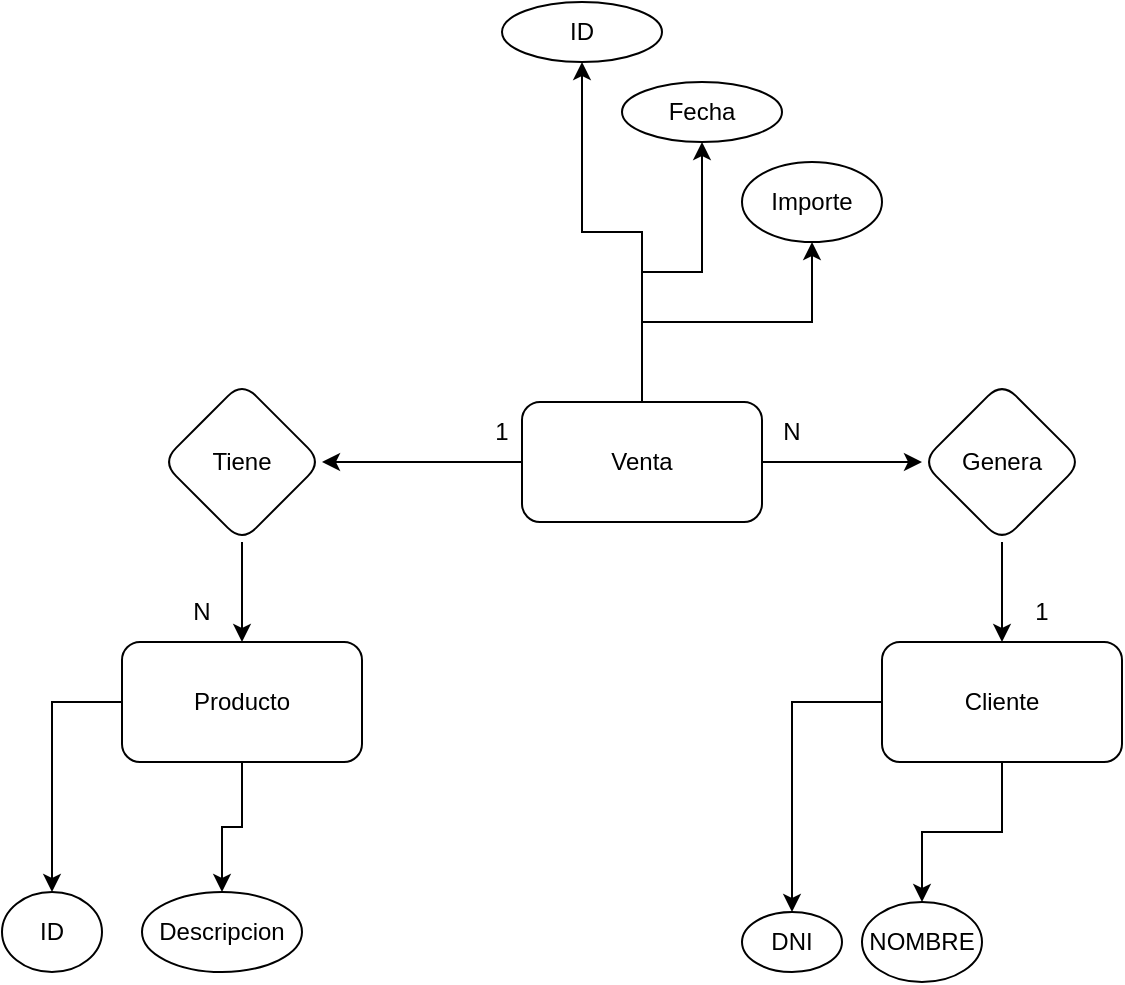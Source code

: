 <mxfile version="22.1.16" type="device" pages="4">
  <diagram name="Página-1" id="14yv1S5MAE9usC53n9--">
    <mxGraphModel dx="1194" dy="640" grid="1" gridSize="10" guides="1" tooltips="1" connect="1" arrows="1" fold="1" page="1" pageScale="1" pageWidth="827" pageHeight="1169" math="0" shadow="0">
      <root>
        <mxCell id="0" />
        <mxCell id="1" parent="0" />
        <mxCell id="LoHJFaIwm-5yKZR3ZHIj-9" value="" style="edgeStyle=orthogonalEdgeStyle;rounded=0;orthogonalLoop=1;jettySize=auto;html=1;" parent="1" source="LoHJFaIwm-5yKZR3ZHIj-1" target="LoHJFaIwm-5yKZR3ZHIj-8" edge="1">
          <mxGeometry relative="1" as="geometry" />
        </mxCell>
        <mxCell id="LoHJFaIwm-5yKZR3ZHIj-11" value="" style="edgeStyle=orthogonalEdgeStyle;rounded=0;orthogonalLoop=1;jettySize=auto;html=1;" parent="1" source="LoHJFaIwm-5yKZR3ZHIj-1" target="LoHJFaIwm-5yKZR3ZHIj-10" edge="1">
          <mxGeometry relative="1" as="geometry">
            <Array as="points">
              <mxPoint x="680" y="555" />
              <mxPoint x="640" y="555" />
            </Array>
          </mxGeometry>
        </mxCell>
        <mxCell id="LoHJFaIwm-5yKZR3ZHIj-1" value="Cliente" style="rounded=1;whiteSpace=wrap;html=1;" parent="1" vertex="1">
          <mxGeometry x="620" y="460" width="120" height="60" as="geometry" />
        </mxCell>
        <mxCell id="LoHJFaIwm-5yKZR3ZHIj-7" value="" style="edgeStyle=orthogonalEdgeStyle;rounded=0;orthogonalLoop=1;jettySize=auto;html=1;" parent="1" source="LoHJFaIwm-5yKZR3ZHIj-2" target="LoHJFaIwm-5yKZR3ZHIj-6" edge="1">
          <mxGeometry relative="1" as="geometry" />
        </mxCell>
        <mxCell id="LoHJFaIwm-5yKZR3ZHIj-13" value="" style="edgeStyle=orthogonalEdgeStyle;rounded=0;orthogonalLoop=1;jettySize=auto;html=1;" parent="1" source="LoHJFaIwm-5yKZR3ZHIj-2" target="LoHJFaIwm-5yKZR3ZHIj-12" edge="1">
          <mxGeometry relative="1" as="geometry" />
        </mxCell>
        <mxCell id="LoHJFaIwm-5yKZR3ZHIj-2" value="Producto&lt;br&gt;" style="rounded=1;whiteSpace=wrap;html=1;" parent="1" vertex="1">
          <mxGeometry x="240" y="460" width="120" height="60" as="geometry" />
        </mxCell>
        <mxCell id="LoHJFaIwm-5yKZR3ZHIj-15" value="" style="edgeStyle=orthogonalEdgeStyle;rounded=0;orthogonalLoop=1;jettySize=auto;html=1;" parent="1" source="LoHJFaIwm-5yKZR3ZHIj-3" target="LoHJFaIwm-5yKZR3ZHIj-14" edge="1">
          <mxGeometry relative="1" as="geometry" />
        </mxCell>
        <mxCell id="LoHJFaIwm-5yKZR3ZHIj-17" value="" style="edgeStyle=orthogonalEdgeStyle;rounded=0;orthogonalLoop=1;jettySize=auto;html=1;" parent="1" source="LoHJFaIwm-5yKZR3ZHIj-3" target="LoHJFaIwm-5yKZR3ZHIj-16" edge="1">
          <mxGeometry relative="1" as="geometry" />
        </mxCell>
        <mxCell id="LoHJFaIwm-5yKZR3ZHIj-19" value="" style="edgeStyle=orthogonalEdgeStyle;rounded=0;orthogonalLoop=1;jettySize=auto;html=1;" parent="1" source="LoHJFaIwm-5yKZR3ZHIj-3" target="LoHJFaIwm-5yKZR3ZHIj-18" edge="1">
          <mxGeometry relative="1" as="geometry" />
        </mxCell>
        <mxCell id="LoHJFaIwm-5yKZR3ZHIj-21" value="" style="edgeStyle=orthogonalEdgeStyle;rounded=0;orthogonalLoop=1;jettySize=auto;html=1;" parent="1" source="LoHJFaIwm-5yKZR3ZHIj-3" target="LoHJFaIwm-5yKZR3ZHIj-20" edge="1">
          <mxGeometry relative="1" as="geometry" />
        </mxCell>
        <mxCell id="LoHJFaIwm-5yKZR3ZHIj-26" value="" style="edgeStyle=orthogonalEdgeStyle;rounded=0;orthogonalLoop=1;jettySize=auto;html=1;" parent="1" source="LoHJFaIwm-5yKZR3ZHIj-3" target="LoHJFaIwm-5yKZR3ZHIj-25" edge="1">
          <mxGeometry relative="1" as="geometry" />
        </mxCell>
        <mxCell id="LoHJFaIwm-5yKZR3ZHIj-3" value="Venta&lt;br&gt;" style="rounded=1;whiteSpace=wrap;html=1;" parent="1" vertex="1">
          <mxGeometry x="440" y="340" width="120" height="60" as="geometry" />
        </mxCell>
        <mxCell id="LoHJFaIwm-5yKZR3ZHIj-6" value="ID" style="ellipse;whiteSpace=wrap;html=1;rounded=1;" parent="1" vertex="1">
          <mxGeometry x="180" y="585" width="50" height="40" as="geometry" />
        </mxCell>
        <mxCell id="LoHJFaIwm-5yKZR3ZHIj-8" value="DNI" style="ellipse;whiteSpace=wrap;html=1;rounded=1;" parent="1" vertex="1">
          <mxGeometry x="550" y="595" width="50" height="30" as="geometry" />
        </mxCell>
        <mxCell id="LoHJFaIwm-5yKZR3ZHIj-10" value="NOMBRE" style="ellipse;whiteSpace=wrap;html=1;rounded=1;" parent="1" vertex="1">
          <mxGeometry x="610" y="590" width="60" height="40" as="geometry" />
        </mxCell>
        <mxCell id="LoHJFaIwm-5yKZR3ZHIj-12" value="Descripcion" style="ellipse;whiteSpace=wrap;html=1;rounded=1;" parent="1" vertex="1">
          <mxGeometry x="250" y="585" width="80" height="40" as="geometry" />
        </mxCell>
        <mxCell id="LoHJFaIwm-5yKZR3ZHIj-14" value="ID" style="ellipse;whiteSpace=wrap;html=1;rounded=1;" parent="1" vertex="1">
          <mxGeometry x="430" y="140" width="80" height="30" as="geometry" />
        </mxCell>
        <mxCell id="LoHJFaIwm-5yKZR3ZHIj-16" value="Fecha" style="ellipse;whiteSpace=wrap;html=1;rounded=1;" parent="1" vertex="1">
          <mxGeometry x="490" y="180" width="80" height="30" as="geometry" />
        </mxCell>
        <mxCell id="LoHJFaIwm-5yKZR3ZHIj-18" value="Importe" style="ellipse;whiteSpace=wrap;html=1;rounded=1;" parent="1" vertex="1">
          <mxGeometry x="550" y="220" width="70" height="40" as="geometry" />
        </mxCell>
        <mxCell id="LoHJFaIwm-5yKZR3ZHIj-22" value="" style="edgeStyle=orthogonalEdgeStyle;rounded=0;orthogonalLoop=1;jettySize=auto;html=1;" parent="1" source="LoHJFaIwm-5yKZR3ZHIj-20" target="LoHJFaIwm-5yKZR3ZHIj-2" edge="1">
          <mxGeometry relative="1" as="geometry" />
        </mxCell>
        <mxCell id="LoHJFaIwm-5yKZR3ZHIj-20" value="Tiene" style="rhombus;whiteSpace=wrap;html=1;rounded=1;" parent="1" vertex="1">
          <mxGeometry x="260" y="330" width="80" height="80" as="geometry" />
        </mxCell>
        <mxCell id="LoHJFaIwm-5yKZR3ZHIj-23" value="N" style="text;html=1;strokeColor=none;fillColor=none;align=center;verticalAlign=middle;whiteSpace=wrap;rounded=0;" parent="1" vertex="1">
          <mxGeometry x="250" y="430" width="60" height="30" as="geometry" />
        </mxCell>
        <mxCell id="LoHJFaIwm-5yKZR3ZHIj-24" value="1" style="text;html=1;strokeColor=none;fillColor=none;align=center;verticalAlign=middle;whiteSpace=wrap;rounded=0;" parent="1" vertex="1">
          <mxGeometry x="400" y="340" width="60" height="30" as="geometry" />
        </mxCell>
        <mxCell id="LoHJFaIwm-5yKZR3ZHIj-27" value="" style="edgeStyle=orthogonalEdgeStyle;rounded=0;orthogonalLoop=1;jettySize=auto;html=1;" parent="1" source="LoHJFaIwm-5yKZR3ZHIj-25" target="LoHJFaIwm-5yKZR3ZHIj-1" edge="1">
          <mxGeometry relative="1" as="geometry" />
        </mxCell>
        <mxCell id="LoHJFaIwm-5yKZR3ZHIj-25" value="Genera" style="rhombus;whiteSpace=wrap;html=1;rounded=1;" parent="1" vertex="1">
          <mxGeometry x="640" y="330" width="80" height="80" as="geometry" />
        </mxCell>
        <mxCell id="LoHJFaIwm-5yKZR3ZHIj-28" value="1" style="text;html=1;strokeColor=none;fillColor=none;align=center;verticalAlign=middle;whiteSpace=wrap;rounded=0;" parent="1" vertex="1">
          <mxGeometry x="670" y="430" width="60" height="30" as="geometry" />
        </mxCell>
        <mxCell id="LoHJFaIwm-5yKZR3ZHIj-29" value="N" style="text;html=1;strokeColor=none;fillColor=none;align=center;verticalAlign=middle;whiteSpace=wrap;rounded=0;" parent="1" vertex="1">
          <mxGeometry x="545" y="340" width="60" height="30" as="geometry" />
        </mxCell>
      </root>
    </mxGraphModel>
  </diagram>
  <diagram id="2EFAl_H5SQhjwjpCPvIi" name="Página-2">
    <mxGraphModel dx="1194" dy="640" grid="1" gridSize="10" guides="1" tooltips="1" connect="1" arrows="1" fold="1" page="1" pageScale="1" pageWidth="827" pageHeight="1169" math="0" shadow="0">
      <root>
        <mxCell id="0" />
        <mxCell id="1" parent="0" />
        <mxCell id="_QNrnZ17FzTBiaXxySmK-18" value="Cliente" style="shape=table;startSize=30;container=1;collapsible=1;childLayout=tableLayout;fixedRows=1;rowLines=0;fontStyle=1;align=center;resizeLast=1;html=1;" parent="1" vertex="1">
          <mxGeometry x="180" y="250" width="180" height="150" as="geometry" />
        </mxCell>
        <mxCell id="_QNrnZ17FzTBiaXxySmK-19" value="" style="shape=tableRow;horizontal=0;startSize=0;swimlaneHead=0;swimlaneBody=0;fillColor=none;collapsible=0;dropTarget=0;points=[[0,0.5],[1,0.5]];portConstraint=eastwest;top=0;left=0;right=0;bottom=1;" parent="_QNrnZ17FzTBiaXxySmK-18" vertex="1">
          <mxGeometry y="30" width="180" height="30" as="geometry" />
        </mxCell>
        <mxCell id="_QNrnZ17FzTBiaXxySmK-20" value="PK" style="shape=partialRectangle;connectable=0;fillColor=none;top=0;left=0;bottom=0;right=0;fontStyle=1;overflow=hidden;whiteSpace=wrap;html=1;" parent="_QNrnZ17FzTBiaXxySmK-19" vertex="1">
          <mxGeometry width="30" height="30" as="geometry">
            <mxRectangle width="30" height="30" as="alternateBounds" />
          </mxGeometry>
        </mxCell>
        <mxCell id="_QNrnZ17FzTBiaXxySmK-21" value="dni" style="shape=partialRectangle;connectable=0;fillColor=none;top=0;left=0;bottom=0;right=0;align=left;spacingLeft=6;fontStyle=5;overflow=hidden;whiteSpace=wrap;html=1;" parent="_QNrnZ17FzTBiaXxySmK-19" vertex="1">
          <mxGeometry x="30" width="150" height="30" as="geometry">
            <mxRectangle width="150" height="30" as="alternateBounds" />
          </mxGeometry>
        </mxCell>
        <mxCell id="_QNrnZ17FzTBiaXxySmK-22" value="" style="shape=tableRow;horizontal=0;startSize=0;swimlaneHead=0;swimlaneBody=0;fillColor=none;collapsible=0;dropTarget=0;points=[[0,0.5],[1,0.5]];portConstraint=eastwest;top=0;left=0;right=0;bottom=0;" parent="_QNrnZ17FzTBiaXxySmK-18" vertex="1">
          <mxGeometry y="60" width="180" height="30" as="geometry" />
        </mxCell>
        <mxCell id="_QNrnZ17FzTBiaXxySmK-23" value="" style="shape=partialRectangle;connectable=0;fillColor=none;top=0;left=0;bottom=0;right=0;editable=1;overflow=hidden;whiteSpace=wrap;html=1;" parent="_QNrnZ17FzTBiaXxySmK-22" vertex="1">
          <mxGeometry width="30" height="30" as="geometry">
            <mxRectangle width="30" height="30" as="alternateBounds" />
          </mxGeometry>
        </mxCell>
        <mxCell id="_QNrnZ17FzTBiaXxySmK-24" value="nombre" style="shape=partialRectangle;connectable=0;fillColor=none;top=0;left=0;bottom=0;right=0;align=left;spacingLeft=6;overflow=hidden;whiteSpace=wrap;html=1;" parent="_QNrnZ17FzTBiaXxySmK-22" vertex="1">
          <mxGeometry x="30" width="150" height="30" as="geometry">
            <mxRectangle width="150" height="30" as="alternateBounds" />
          </mxGeometry>
        </mxCell>
        <mxCell id="_QNrnZ17FzTBiaXxySmK-25" value="" style="shape=tableRow;horizontal=0;startSize=0;swimlaneHead=0;swimlaneBody=0;fillColor=none;collapsible=0;dropTarget=0;points=[[0,0.5],[1,0.5]];portConstraint=eastwest;top=0;left=0;right=0;bottom=0;" parent="_QNrnZ17FzTBiaXxySmK-18" vertex="1">
          <mxGeometry y="90" width="180" height="30" as="geometry" />
        </mxCell>
        <mxCell id="_QNrnZ17FzTBiaXxySmK-26" value="" style="shape=partialRectangle;connectable=0;fillColor=none;top=0;left=0;bottom=0;right=0;editable=1;overflow=hidden;whiteSpace=wrap;html=1;" parent="_QNrnZ17FzTBiaXxySmK-25" vertex="1">
          <mxGeometry width="30" height="30" as="geometry">
            <mxRectangle width="30" height="30" as="alternateBounds" />
          </mxGeometry>
        </mxCell>
        <mxCell id="_QNrnZ17FzTBiaXxySmK-27" value="apellido" style="shape=partialRectangle;connectable=0;fillColor=none;top=0;left=0;bottom=0;right=0;align=left;spacingLeft=6;overflow=hidden;whiteSpace=wrap;html=1;" parent="_QNrnZ17FzTBiaXxySmK-25" vertex="1">
          <mxGeometry x="30" width="150" height="30" as="geometry">
            <mxRectangle width="150" height="30" as="alternateBounds" />
          </mxGeometry>
        </mxCell>
        <mxCell id="_QNrnZ17FzTBiaXxySmK-28" value="" style="shape=tableRow;horizontal=0;startSize=0;swimlaneHead=0;swimlaneBody=0;fillColor=none;collapsible=0;dropTarget=0;points=[[0,0.5],[1,0.5]];portConstraint=eastwest;top=0;left=0;right=0;bottom=0;" parent="_QNrnZ17FzTBiaXxySmK-18" vertex="1">
          <mxGeometry y="120" width="180" height="30" as="geometry" />
        </mxCell>
        <mxCell id="_QNrnZ17FzTBiaXxySmK-29" value="" style="shape=partialRectangle;connectable=0;fillColor=none;top=0;left=0;bottom=0;right=0;editable=1;overflow=hidden;whiteSpace=wrap;html=1;" parent="_QNrnZ17FzTBiaXxySmK-28" vertex="1">
          <mxGeometry width="30" height="30" as="geometry">
            <mxRectangle width="30" height="30" as="alternateBounds" />
          </mxGeometry>
        </mxCell>
        <mxCell id="_QNrnZ17FzTBiaXxySmK-30" value="telefono" style="shape=partialRectangle;connectable=0;fillColor=none;top=0;left=0;bottom=0;right=0;align=left;spacingLeft=6;overflow=hidden;whiteSpace=wrap;html=1;" parent="_QNrnZ17FzTBiaXxySmK-28" vertex="1">
          <mxGeometry x="30" width="150" height="30" as="geometry">
            <mxRectangle width="150" height="30" as="alternateBounds" />
          </mxGeometry>
        </mxCell>
        <mxCell id="_QNrnZ17FzTBiaXxySmK-31" value="Vehiculo" style="shape=table;startSize=30;container=1;collapsible=1;childLayout=tableLayout;fixedRows=1;rowLines=0;fontStyle=1;align=center;resizeLast=1;html=1;whiteSpace=wrap;" parent="1" vertex="1">
          <mxGeometry x="410" y="50" width="180" height="150" as="geometry" />
        </mxCell>
        <mxCell id="_QNrnZ17FzTBiaXxySmK-32" value="" style="shape=tableRow;horizontal=0;startSize=0;swimlaneHead=0;swimlaneBody=0;fillColor=none;collapsible=0;dropTarget=0;points=[[0,0.5],[1,0.5]];portConstraint=eastwest;top=0;left=0;right=0;bottom=0;html=1;" parent="_QNrnZ17FzTBiaXxySmK-31" vertex="1">
          <mxGeometry y="30" width="180" height="30" as="geometry" />
        </mxCell>
        <mxCell id="_QNrnZ17FzTBiaXxySmK-33" value="PK" style="shape=partialRectangle;connectable=0;fillColor=none;top=0;left=0;bottom=0;right=0;fontStyle=1;overflow=hidden;html=1;whiteSpace=wrap;" parent="_QNrnZ17FzTBiaXxySmK-32" vertex="1">
          <mxGeometry width="60" height="30" as="geometry">
            <mxRectangle width="60" height="30" as="alternateBounds" />
          </mxGeometry>
        </mxCell>
        <mxCell id="_QNrnZ17FzTBiaXxySmK-34" value="patente" style="shape=partialRectangle;connectable=0;fillColor=none;top=0;left=0;bottom=0;right=0;align=left;spacingLeft=6;fontStyle=5;overflow=hidden;html=1;whiteSpace=wrap;" parent="_QNrnZ17FzTBiaXxySmK-32" vertex="1">
          <mxGeometry x="60" width="120" height="30" as="geometry">
            <mxRectangle width="120" height="30" as="alternateBounds" />
          </mxGeometry>
        </mxCell>
        <mxCell id="_QNrnZ17FzTBiaXxySmK-35" value="" style="shape=tableRow;horizontal=0;startSize=0;swimlaneHead=0;swimlaneBody=0;fillColor=none;collapsible=0;dropTarget=0;points=[[0,0.5],[1,0.5]];portConstraint=eastwest;top=0;left=0;right=0;bottom=1;html=1;" parent="_QNrnZ17FzTBiaXxySmK-31" vertex="1">
          <mxGeometry y="60" width="180" height="30" as="geometry" />
        </mxCell>
        <mxCell id="_QNrnZ17FzTBiaXxySmK-36" value="FK" style="shape=partialRectangle;connectable=0;fillColor=none;top=0;left=0;bottom=0;right=0;fontStyle=1;overflow=hidden;html=1;whiteSpace=wrap;" parent="_QNrnZ17FzTBiaXxySmK-35" vertex="1">
          <mxGeometry width="60" height="30" as="geometry">
            <mxRectangle width="60" height="30" as="alternateBounds" />
          </mxGeometry>
        </mxCell>
        <mxCell id="_QNrnZ17FzTBiaXxySmK-37" value="cliente_id" style="shape=partialRectangle;connectable=0;fillColor=none;top=0;left=0;bottom=0;right=0;align=left;spacingLeft=6;fontStyle=5;overflow=hidden;html=1;whiteSpace=wrap;" parent="_QNrnZ17FzTBiaXxySmK-35" vertex="1">
          <mxGeometry x="60" width="120" height="30" as="geometry">
            <mxRectangle width="120" height="30" as="alternateBounds" />
          </mxGeometry>
        </mxCell>
        <mxCell id="_QNrnZ17FzTBiaXxySmK-38" value="" style="shape=tableRow;horizontal=0;startSize=0;swimlaneHead=0;swimlaneBody=0;fillColor=none;collapsible=0;dropTarget=0;points=[[0,0.5],[1,0.5]];portConstraint=eastwest;top=0;left=0;right=0;bottom=0;html=1;" parent="_QNrnZ17FzTBiaXxySmK-31" vertex="1">
          <mxGeometry y="90" width="180" height="30" as="geometry" />
        </mxCell>
        <mxCell id="_QNrnZ17FzTBiaXxySmK-39" value="" style="shape=partialRectangle;connectable=0;fillColor=none;top=0;left=0;bottom=0;right=0;editable=1;overflow=hidden;html=1;whiteSpace=wrap;" parent="_QNrnZ17FzTBiaXxySmK-38" vertex="1">
          <mxGeometry width="60" height="30" as="geometry">
            <mxRectangle width="60" height="30" as="alternateBounds" />
          </mxGeometry>
        </mxCell>
        <mxCell id="_QNrnZ17FzTBiaXxySmK-40" value="marca" style="shape=partialRectangle;connectable=0;fillColor=none;top=0;left=0;bottom=0;right=0;align=left;spacingLeft=6;overflow=hidden;html=1;whiteSpace=wrap;" parent="_QNrnZ17FzTBiaXxySmK-38" vertex="1">
          <mxGeometry x="60" width="120" height="30" as="geometry">
            <mxRectangle width="120" height="30" as="alternateBounds" />
          </mxGeometry>
        </mxCell>
        <mxCell id="_QNrnZ17FzTBiaXxySmK-41" value="" style="shape=tableRow;horizontal=0;startSize=0;swimlaneHead=0;swimlaneBody=0;fillColor=none;collapsible=0;dropTarget=0;points=[[0,0.5],[1,0.5]];portConstraint=eastwest;top=0;left=0;right=0;bottom=0;html=1;" parent="_QNrnZ17FzTBiaXxySmK-31" vertex="1">
          <mxGeometry y="120" width="180" height="30" as="geometry" />
        </mxCell>
        <mxCell id="_QNrnZ17FzTBiaXxySmK-42" value="" style="shape=partialRectangle;connectable=0;fillColor=none;top=0;left=0;bottom=0;right=0;editable=1;overflow=hidden;html=1;whiteSpace=wrap;" parent="_QNrnZ17FzTBiaXxySmK-41" vertex="1">
          <mxGeometry width="60" height="30" as="geometry">
            <mxRectangle width="60" height="30" as="alternateBounds" />
          </mxGeometry>
        </mxCell>
        <mxCell id="_QNrnZ17FzTBiaXxySmK-43" value="modelo" style="shape=partialRectangle;connectable=0;fillColor=none;top=0;left=0;bottom=0;right=0;align=left;spacingLeft=6;overflow=hidden;html=1;whiteSpace=wrap;" parent="_QNrnZ17FzTBiaXxySmK-41" vertex="1">
          <mxGeometry x="60" width="120" height="30" as="geometry">
            <mxRectangle width="120" height="30" as="alternateBounds" />
          </mxGeometry>
        </mxCell>
        <mxCell id="_QNrnZ17FzTBiaXxySmK-44" value="" style="edgeStyle=entityRelationEdgeStyle;fontSize=12;html=1;endArrow=ERoneToMany;rounded=0;entryX=0;entryY=0.5;entryDx=0;entryDy=0;exitX=0.5;exitY=0;exitDx=0;exitDy=0;" parent="1" source="_QNrnZ17FzTBiaXxySmK-18" target="_QNrnZ17FzTBiaXxySmK-35" edge="1">
          <mxGeometry width="100" height="100" relative="1" as="geometry">
            <mxPoint x="230" y="235" as="sourcePoint" />
            <mxPoint x="370" y="110" as="targetPoint" />
            <Array as="points">
              <mxPoint x="250" y="220" />
              <mxPoint x="230" y="115" />
              <mxPoint x="220" y="135" />
            </Array>
          </mxGeometry>
        </mxCell>
        <mxCell id="_QNrnZ17FzTBiaXxySmK-72" value="" style="edgeStyle=entityRelationEdgeStyle;fontSize=12;html=1;endArrow=ERoneToMany;rounded=0;entryX=0.5;entryY=0;entryDx=0;entryDy=0;exitX=1;exitY=0.5;exitDx=0;exitDy=0;" parent="1" source="_QNrnZ17FzTBiaXxySmK-35" target="_QNrnZ17FzTBiaXxySmK-59" edge="1">
          <mxGeometry width="100" height="100" relative="1" as="geometry">
            <mxPoint x="610" y="120" as="sourcePoint" />
            <mxPoint x="750" y="235" as="targetPoint" />
            <Array as="points">
              <mxPoint x="280" y="225" />
              <mxPoint x="260" y="120" />
              <mxPoint x="650" y="250" />
              <mxPoint x="710" y="260" />
              <mxPoint x="750" y="225" />
              <mxPoint x="250" y="140" />
            </Array>
          </mxGeometry>
        </mxCell>
        <mxCell id="_QNrnZ17FzTBiaXxySmK-73" value="INT" style="text;html=1;strokeColor=none;fillColor=none;align=center;verticalAlign=middle;whiteSpace=wrap;rounded=0;" parent="1" vertex="1">
          <mxGeometry x="300" y="280" width="60" height="30" as="geometry" />
        </mxCell>
        <mxCell id="_QNrnZ17FzTBiaXxySmK-74" value="varchar(50)&amp;nbsp;" style="text;html=1;strokeColor=none;fillColor=none;align=center;verticalAlign=middle;whiteSpace=wrap;rounded=0;" parent="1" vertex="1">
          <mxGeometry x="300" y="310" width="60" height="30" as="geometry" />
        </mxCell>
        <mxCell id="_QNrnZ17FzTBiaXxySmK-75" value="varchar(50)&amp;nbsp;" style="text;html=1;strokeColor=none;fillColor=none;align=center;verticalAlign=middle;whiteSpace=wrap;rounded=0;" parent="1" vertex="1">
          <mxGeometry x="300" y="340" width="60" height="30" as="geometry" />
        </mxCell>
        <mxCell id="_QNrnZ17FzTBiaXxySmK-76" value="varchar(50)&amp;nbsp;" style="text;html=1;strokeColor=none;fillColor=none;align=center;verticalAlign=middle;whiteSpace=wrap;rounded=0;" parent="1" vertex="1">
          <mxGeometry x="300" y="370" width="60" height="30" as="geometry" />
        </mxCell>
        <mxCell id="_QNrnZ17FzTBiaXxySmK-77" value="varchar(15)&amp;nbsp;" style="text;html=1;strokeColor=none;fillColor=none;align=center;verticalAlign=middle;whiteSpace=wrap;rounded=0;" parent="1" vertex="1">
          <mxGeometry x="530" y="140" width="60" height="30" as="geometry" />
        </mxCell>
        <mxCell id="_QNrnZ17FzTBiaXxySmK-78" value="varchar(10)&amp;nbsp;" style="text;html=1;strokeColor=none;fillColor=none;align=center;verticalAlign=middle;whiteSpace=wrap;rounded=0;" parent="1" vertex="1">
          <mxGeometry x="530" y="80" width="60" height="30" as="geometry" />
        </mxCell>
        <mxCell id="_QNrnZ17FzTBiaXxySmK-79" value="INT" style="text;html=1;strokeColor=none;fillColor=none;align=center;verticalAlign=middle;whiteSpace=wrap;rounded=0;" parent="1" vertex="1">
          <mxGeometry x="540" y="110" width="60" height="30" as="geometry" />
        </mxCell>
        <mxCell id="_QNrnZ17FzTBiaXxySmK-80" value="varchar(15)&amp;nbsp;" style="text;html=1;strokeColor=none;fillColor=none;align=center;verticalAlign=middle;whiteSpace=wrap;rounded=0;" parent="1" vertex="1">
          <mxGeometry x="530" y="170" width="60" height="30" as="geometry" />
        </mxCell>
        <mxCell id="_QNrnZ17FzTBiaXxySmK-81" value="INT" style="text;html=1;strokeColor=none;fillColor=none;align=center;verticalAlign=middle;whiteSpace=wrap;rounded=0;" parent="1" vertex="1">
          <mxGeometry x="800" y="310" width="60" height="30" as="geometry" />
        </mxCell>
        <mxCell id="_QNrnZ17FzTBiaXxySmK-82" value="varchar(10)&amp;nbsp;" style="text;html=1;strokeColor=none;fillColor=none;align=center;verticalAlign=middle;whiteSpace=wrap;rounded=0;" parent="1" vertex="1">
          <mxGeometry x="790" y="340" width="60" height="30" as="geometry" />
        </mxCell>
        <mxCell id="_QNrnZ17FzTBiaXxySmK-83" value="timestamp" style="text;html=1;strokeColor=none;fillColor=none;align=center;verticalAlign=middle;whiteSpace=wrap;rounded=0;" parent="1" vertex="1">
          <mxGeometry x="790" y="370" width="60" height="30" as="geometry" />
        </mxCell>
        <mxCell id="_QNrnZ17FzTBiaXxySmK-84" value="varchar(50)&amp;nbsp;" style="text;html=1;strokeColor=none;fillColor=none;align=center;verticalAlign=middle;whiteSpace=wrap;rounded=0;" parent="1" vertex="1">
          <mxGeometry x="790" y="400" width="60" height="30" as="geometry" />
        </mxCell>
        <mxCell id="_QNrnZ17FzTBiaXxySmK-59" value="Revision" style="shape=table;startSize=30;container=1;collapsible=1;childLayout=tableLayout;fixedRows=1;rowLines=0;fontStyle=1;align=center;resizeLast=1;html=1;whiteSpace=wrap;" parent="1" vertex="1">
          <mxGeometry x="620" y="280" width="230" height="180" as="geometry">
            <mxRectangle x="620" y="280" width="90" height="30" as="alternateBounds" />
          </mxGeometry>
        </mxCell>
        <mxCell id="_QNrnZ17FzTBiaXxySmK-60" value="" style="shape=tableRow;horizontal=0;startSize=0;swimlaneHead=0;swimlaneBody=0;fillColor=none;collapsible=0;dropTarget=0;points=[[0,0.5],[1,0.5]];portConstraint=eastwest;top=0;left=0;right=0;bottom=0;html=1;" parent="_QNrnZ17FzTBiaXxySmK-59" vertex="1">
          <mxGeometry y="30" width="230" height="30" as="geometry" />
        </mxCell>
        <mxCell id="_QNrnZ17FzTBiaXxySmK-61" value="PK" style="shape=partialRectangle;connectable=0;fillColor=none;top=0;left=0;bottom=0;right=0;fontStyle=1;overflow=hidden;html=1;whiteSpace=wrap;" parent="_QNrnZ17FzTBiaXxySmK-60" vertex="1">
          <mxGeometry width="60" height="30" as="geometry">
            <mxRectangle width="60" height="30" as="alternateBounds" />
          </mxGeometry>
        </mxCell>
        <mxCell id="_QNrnZ17FzTBiaXxySmK-62" value="id" style="shape=partialRectangle;connectable=0;fillColor=none;top=0;left=0;bottom=0;right=0;align=left;spacingLeft=6;fontStyle=5;overflow=hidden;html=1;whiteSpace=wrap;" parent="_QNrnZ17FzTBiaXxySmK-60" vertex="1">
          <mxGeometry x="60" width="170" height="30" as="geometry">
            <mxRectangle width="170" height="30" as="alternateBounds" />
          </mxGeometry>
        </mxCell>
        <mxCell id="_QNrnZ17FzTBiaXxySmK-63" value="" style="shape=tableRow;horizontal=0;startSize=0;swimlaneHead=0;swimlaneBody=0;fillColor=none;collapsible=0;dropTarget=0;points=[[0,0.5],[1,0.5]];portConstraint=eastwest;top=0;left=0;right=0;bottom=1;html=1;" parent="_QNrnZ17FzTBiaXxySmK-59" vertex="1">
          <mxGeometry y="60" width="230" height="30" as="geometry" />
        </mxCell>
        <mxCell id="_QNrnZ17FzTBiaXxySmK-64" value="FK" style="shape=partialRectangle;connectable=0;fillColor=none;top=0;left=0;bottom=0;right=0;fontStyle=1;overflow=hidden;html=1;whiteSpace=wrap;" parent="_QNrnZ17FzTBiaXxySmK-63" vertex="1">
          <mxGeometry width="60" height="30" as="geometry">
            <mxRectangle width="60" height="30" as="alternateBounds" />
          </mxGeometry>
        </mxCell>
        <mxCell id="_QNrnZ17FzTBiaXxySmK-65" value="vehiculo_id" style="shape=partialRectangle;connectable=0;fillColor=none;top=0;left=0;bottom=0;right=0;align=left;spacingLeft=6;fontStyle=5;overflow=hidden;html=1;whiteSpace=wrap;" parent="_QNrnZ17FzTBiaXxySmK-63" vertex="1">
          <mxGeometry x="60" width="170" height="30" as="geometry">
            <mxRectangle width="170" height="30" as="alternateBounds" />
          </mxGeometry>
        </mxCell>
        <mxCell id="_QNrnZ17FzTBiaXxySmK-66" value="" style="shape=tableRow;horizontal=0;startSize=0;swimlaneHead=0;swimlaneBody=0;fillColor=none;collapsible=0;dropTarget=0;points=[[0,0.5],[1,0.5]];portConstraint=eastwest;top=0;left=0;right=0;bottom=0;html=1;" parent="_QNrnZ17FzTBiaXxySmK-59" vertex="1">
          <mxGeometry y="90" width="230" height="30" as="geometry" />
        </mxCell>
        <mxCell id="_QNrnZ17FzTBiaXxySmK-67" value="" style="shape=partialRectangle;connectable=0;fillColor=none;top=0;left=0;bottom=0;right=0;editable=1;overflow=hidden;html=1;whiteSpace=wrap;" parent="_QNrnZ17FzTBiaXxySmK-66" vertex="1">
          <mxGeometry width="60" height="30" as="geometry">
            <mxRectangle width="60" height="30" as="alternateBounds" />
          </mxGeometry>
        </mxCell>
        <mxCell id="_QNrnZ17FzTBiaXxySmK-68" value="fecha" style="shape=partialRectangle;connectable=0;fillColor=none;top=0;left=0;bottom=0;right=0;align=left;spacingLeft=6;overflow=hidden;html=1;whiteSpace=wrap;" parent="_QNrnZ17FzTBiaXxySmK-66" vertex="1">
          <mxGeometry x="60" width="170" height="30" as="geometry">
            <mxRectangle width="170" height="30" as="alternateBounds" />
          </mxGeometry>
        </mxCell>
        <mxCell id="_QNrnZ17FzTBiaXxySmK-69" value="" style="shape=tableRow;horizontal=0;startSize=0;swimlaneHead=0;swimlaneBody=0;fillColor=none;collapsible=0;dropTarget=0;points=[[0,0.5],[1,0.5]];portConstraint=eastwest;top=0;left=0;right=0;bottom=0;html=1;" parent="_QNrnZ17FzTBiaXxySmK-59" vertex="1">
          <mxGeometry y="120" width="230" height="30" as="geometry" />
        </mxCell>
        <mxCell id="_QNrnZ17FzTBiaXxySmK-70" value="" style="shape=partialRectangle;connectable=0;fillColor=none;top=0;left=0;bottom=0;right=0;editable=1;overflow=hidden;html=1;whiteSpace=wrap;" parent="_QNrnZ17FzTBiaXxySmK-69" vertex="1">
          <mxGeometry width="60" height="30" as="geometry">
            <mxRectangle width="60" height="30" as="alternateBounds" />
          </mxGeometry>
        </mxCell>
        <mxCell id="_QNrnZ17FzTBiaXxySmK-71" value="descripcion" style="shape=partialRectangle;connectable=0;fillColor=none;top=0;left=0;bottom=0;right=0;align=left;spacingLeft=6;overflow=hidden;html=1;whiteSpace=wrap;" parent="_QNrnZ17FzTBiaXxySmK-69" vertex="1">
          <mxGeometry x="60" width="170" height="30" as="geometry">
            <mxRectangle width="170" height="30" as="alternateBounds" />
          </mxGeometry>
        </mxCell>
        <mxCell id="OgUXEScKWsbd80sN5xUZ-4" value="" style="shape=tableRow;horizontal=0;startSize=0;swimlaneHead=0;swimlaneBody=0;fillColor=none;collapsible=0;dropTarget=0;points=[[0,0.5],[1,0.5]];portConstraint=eastwest;top=0;left=0;right=0;bottom=0;html=1;" parent="_QNrnZ17FzTBiaXxySmK-59" vertex="1">
          <mxGeometry y="150" width="230" height="30" as="geometry" />
        </mxCell>
        <mxCell id="OgUXEScKWsbd80sN5xUZ-5" value="" style="shape=partialRectangle;connectable=0;fillColor=none;top=0;left=0;bottom=0;right=0;editable=1;overflow=hidden;html=1;whiteSpace=wrap;" parent="OgUXEScKWsbd80sN5xUZ-4" vertex="1">
          <mxGeometry width="60" height="30" as="geometry">
            <mxRectangle width="60" height="30" as="alternateBounds" />
          </mxGeometry>
        </mxCell>
        <mxCell id="OgUXEScKWsbd80sN5xUZ-6" value="kilometros" style="shape=partialRectangle;connectable=0;fillColor=none;top=0;left=0;bottom=0;right=0;align=left;spacingLeft=6;overflow=hidden;html=1;whiteSpace=wrap;" parent="OgUXEScKWsbd80sN5xUZ-4" vertex="1">
          <mxGeometry x="60" width="170" height="30" as="geometry">
            <mxRectangle width="170" height="30" as="alternateBounds" />
          </mxGeometry>
        </mxCell>
        <mxCell id="OgUXEScKWsbd80sN5xUZ-7" value="INT" style="text;html=1;strokeColor=none;fillColor=none;align=center;verticalAlign=middle;whiteSpace=wrap;rounded=0;" parent="1" vertex="1">
          <mxGeometry x="790" y="430" width="60" height="30" as="geometry" />
        </mxCell>
      </root>
    </mxGraphModel>
  </diagram>
  <diagram id="_glBVNz-t7NsjzX7t3HF" name="Página-3">
    <mxGraphModel dx="1194" dy="640" grid="1" gridSize="10" guides="1" tooltips="1" connect="1" arrows="1" fold="1" page="1" pageScale="1" pageWidth="827" pageHeight="1169" math="0" shadow="0">
      <root>
        <mxCell id="0" />
        <mxCell id="1" parent="0" />
        <mxCell id="hXow46kg5Buyl6YQ0iA0-24" value="Client" style="swimlane;childLayout=stackLayout;horizontal=1;startSize=50;horizontalStack=0;rounded=1;fontSize=14;fontStyle=0;strokeWidth=2;resizeParent=0;resizeLast=1;shadow=0;dashed=0;align=center;arcSize=4;whiteSpace=wrap;html=1;" parent="1" vertex="1">
          <mxGeometry x="320" y="150" width="160" height="150" as="geometry" />
        </mxCell>
        <mxCell id="hXow46kg5Buyl6YQ0iA0-25" value="&lt;u&gt;dni&lt;/u&gt;: int&amp;nbsp;&lt;br&gt;first_name: varchar(15)&lt;br&gt;last_name: varchar(15)&lt;br&gt;birth_date: datetime&lt;br&gt;&lt;u&gt;province_id&lt;/u&gt;: tinyint&lt;br&gt;&lt;u&gt;city_id:&lt;/u&gt; tinyint" style="align=left;strokeColor=none;fillColor=none;spacingLeft=4;fontSize=12;verticalAlign=top;resizable=0;rotatable=0;part=1;html=1;" parent="hXow46kg5Buyl6YQ0iA0-24" vertex="1">
          <mxGeometry y="50" width="160" height="100" as="geometry" />
        </mxCell>
        <mxCell id="f0Tny2irhLl4GDHkBvOd-1" value="Plan" style="swimlane;childLayout=stackLayout;horizontal=1;startSize=50;horizontalStack=0;rounded=1;fontSize=14;fontStyle=0;strokeWidth=2;resizeParent=0;resizeLast=1;shadow=0;dashed=0;align=center;arcSize=4;whiteSpace=wrap;html=1;" parent="1" vertex="1">
          <mxGeometry x="333" y="400" width="160" height="120" as="geometry" />
        </mxCell>
        <mxCell id="f0Tny2irhLl4GDHkBvOd-2" value="&lt;u&gt;id&lt;/u&gt;: int&amp;nbsp;&lt;br&gt;speed_mb: int&lt;br&gt;price: int&lt;br&gt;discount: int" style="align=left;strokeColor=none;fillColor=none;spacingLeft=4;fontSize=12;verticalAlign=top;resizable=0;rotatable=0;part=1;html=1;" parent="f0Tny2irhLl4GDHkBvOd-1" vertex="1">
          <mxGeometry y="50" width="160" height="70" as="geometry" />
        </mxCell>
        <mxCell id="f0Tny2irhLl4GDHkBvOd-35" value="" style="shape=waypoint;sketch=0;size=6;pointerEvents=1;points=[];fillColor=default;resizable=0;rotatable=0;perimeter=centerPerimeter;snapToPoint=1;fontSize=14;fontStyle=0;startSize=50;rounded=1;strokeWidth=2;shadow=0;dashed=0;arcSize=4;" parent="f0Tny2irhLl4GDHkBvOd-1" vertex="1">
          <mxGeometry y="120" width="160" as="geometry" />
        </mxCell>
        <mxCell id="f0Tny2irhLl4GDHkBvOd-13" value="Province" style="swimlane;childLayout=stackLayout;horizontal=1;startSize=50;horizontalStack=0;rounded=1;fontSize=14;fontStyle=0;strokeWidth=2;resizeParent=0;resizeLast=1;shadow=0;dashed=0;align=center;arcSize=4;whiteSpace=wrap;html=1;" parent="1" vertex="1">
          <mxGeometry x="590" y="170" width="160" height="90" as="geometry" />
        </mxCell>
        <mxCell id="f0Tny2irhLl4GDHkBvOd-14" value="&lt;u&gt;id:&lt;/u&gt;&amp;nbsp;int&lt;br&gt;description: varchar" style="align=left;strokeColor=none;fillColor=none;spacingLeft=4;fontSize=12;verticalAlign=top;resizable=0;rotatable=0;part=1;html=1;" parent="f0Tny2irhLl4GDHkBvOd-13" vertex="1">
          <mxGeometry y="50" width="160" height="40" as="geometry" />
        </mxCell>
        <mxCell id="f0Tny2irhLl4GDHkBvOd-18" value="City" style="swimlane;childLayout=stackLayout;horizontal=1;startSize=50;horizontalStack=0;rounded=1;fontSize=14;fontStyle=0;strokeWidth=2;resizeParent=0;resizeLast=1;shadow=0;dashed=0;align=center;arcSize=4;whiteSpace=wrap;html=1;" parent="1" vertex="1">
          <mxGeometry x="590" y="290" width="160" height="90" as="geometry" />
        </mxCell>
        <mxCell id="f0Tny2irhLl4GDHkBvOd-19" value="&lt;u&gt;id:&lt;/u&gt;&amp;nbsp;int&lt;br&gt;description: varchar" style="align=left;strokeColor=none;fillColor=none;spacingLeft=4;fontSize=12;verticalAlign=top;resizable=0;rotatable=0;part=1;html=1;" parent="f0Tny2irhLl4GDHkBvOd-18" vertex="1">
          <mxGeometry y="50" width="160" height="40" as="geometry" />
        </mxCell>
        <mxCell id="f0Tny2irhLl4GDHkBvOd-22" value="" style="fontSize=12;html=1;endArrow=ERone;endFill=1;rounded=0;entryX=0;entryY=0;entryDx=0;entryDy=0;exitX=1;exitY=0;exitDx=0;exitDy=0;" parent="1" source="hXow46kg5Buyl6YQ0iA0-25" target="f0Tny2irhLl4GDHkBvOd-19" edge="1">
          <mxGeometry width="100" height="100" relative="1" as="geometry">
            <mxPoint x="410" y="370" as="sourcePoint" />
            <mxPoint x="410" y="310" as="targetPoint" />
            <Array as="points">
              <mxPoint x="560" y="200" />
              <mxPoint x="560" y="340" />
            </Array>
          </mxGeometry>
        </mxCell>
        <mxCell id="f0Tny2irhLl4GDHkBvOd-23" value="" style="fontSize=12;html=1;endArrow=ERoneToMany;rounded=0;exitX=0;exitY=0.553;exitDx=0;exitDy=0;exitPerimeter=0;" parent="1" source="f0Tny2irhLl4GDHkBvOd-18" edge="1">
          <mxGeometry width="100" height="100" relative="1" as="geometry">
            <mxPoint x="410" y="310" as="sourcePoint" />
            <mxPoint x="480" y="200" as="targetPoint" />
            <Array as="points">
              <mxPoint x="560" y="340" />
              <mxPoint x="560" y="200" />
            </Array>
          </mxGeometry>
        </mxCell>
        <mxCell id="f0Tny2irhLl4GDHkBvOd-24" value="" style="fontSize=12;html=1;endArrow=ERone;endFill=1;rounded=0;exitX=1;exitY=0;exitDx=0;exitDy=0;" parent="1" source="hXow46kg5Buyl6YQ0iA0-25" edge="1">
          <mxGeometry width="100" height="100" relative="1" as="geometry">
            <mxPoint x="410" y="370" as="sourcePoint" />
            <mxPoint x="590" y="200" as="targetPoint" />
          </mxGeometry>
        </mxCell>
        <mxCell id="f0Tny2irhLl4GDHkBvOd-29" value="Contratation" style="swimlane;childLayout=stackLayout;horizontal=1;startSize=50;horizontalStack=0;rounded=1;fontSize=14;fontStyle=0;strokeWidth=2;resizeParent=0;resizeLast=1;shadow=0;dashed=0;align=center;arcSize=4;whiteSpace=wrap;html=1;" parent="1" vertex="1">
          <mxGeometry x="120" y="300" width="160" height="130" as="geometry" />
        </mxCell>
        <mxCell id="f0Tny2irhLl4GDHkBvOd-30" value="&lt;u&gt;id&lt;/u&gt;: int&amp;nbsp;&lt;br&gt;&lt;u&gt;client_dni&lt;/u&gt;: int&lt;br&gt;&lt;u&gt;plan_id&lt;/u&gt;: int&lt;br&gt;date_start: datetime&lt;br&gt;date_end: datetime" style="align=left;strokeColor=none;fillColor=none;spacingLeft=4;fontSize=12;verticalAlign=top;resizable=0;rotatable=0;part=1;html=1;" parent="f0Tny2irhLl4GDHkBvOd-29" vertex="1">
          <mxGeometry y="50" width="160" height="80" as="geometry" />
        </mxCell>
        <mxCell id="f0Tny2irhLl4GDHkBvOd-37" value="" style="fontSize=12;html=1;endArrow=ERoneToMany;rounded=0;entryX=0.5;entryY=1;entryDx=0;entryDy=0;exitX=0;exitY=0;exitDx=0;exitDy=0;startArrow=ERone;startFill=0;" parent="1" source="f0Tny2irhLl4GDHkBvOd-2" target="f0Tny2irhLl4GDHkBvOd-30" edge="1">
          <mxGeometry width="100" height="100" relative="1" as="geometry">
            <mxPoint x="190" y="480" as="sourcePoint" />
            <mxPoint x="330" y="350" as="targetPoint" />
            <Array as="points">
              <mxPoint x="200" y="450" />
            </Array>
          </mxGeometry>
        </mxCell>
        <mxCell id="f0Tny2irhLl4GDHkBvOd-39" value="" style="fontSize=12;html=1;endArrow=ERoneToMany;rounded=0;entryX=0.5;entryY=0;entryDx=0;entryDy=0;exitX=0;exitY=0;exitDx=0;exitDy=0;startArrow=ERone;startFill=0;" parent="1" source="hXow46kg5Buyl6YQ0iA0-25" target="f0Tny2irhLl4GDHkBvOd-29" edge="1">
          <mxGeometry width="100" height="100" relative="1" as="geometry">
            <mxPoint x="344" y="460" as="sourcePoint" />
            <mxPoint x="210" y="440" as="targetPoint" />
            <Array as="points">
              <mxPoint x="200" y="200" />
            </Array>
          </mxGeometry>
        </mxCell>
      </root>
    </mxGraphModel>
  </diagram>
  <diagram id="Sox_9ZKYPMNXcIXezT_r" name="Página-4">
    <mxGraphModel dx="909" dy="610" grid="1" gridSize="10" guides="1" tooltips="1" connect="1" arrows="1" fold="1" page="1" pageScale="1" pageWidth="827" pageHeight="1169" math="0" shadow="0">
      <root>
        <mxCell id="0" />
        <mxCell id="1" parent="0" />
        <mxCell id="gX6hEVO73mxvl_yvFpSU-1" value="Factura" style="swimlane;childLayout=stackLayout;horizontal=1;startSize=50;horizontalStack=0;rounded=1;fontSize=14;fontStyle=0;strokeWidth=2;resizeParent=0;resizeLast=1;shadow=0;dashed=0;align=center;arcSize=4;whiteSpace=wrap;html=1;" vertex="1" parent="1">
          <mxGeometry x="170" y="270" width="190" height="210" as="geometry" />
        </mxCell>
        <mxCell id="gX6hEVO73mxvl_yvFpSU-2" value="id_factura: int(11)&lt;br&gt;fecha_factura: date&lt;br&gt;forma_pago: decimal(10,0)&lt;br&gt;iva: decimal(10,0)&lt;br&gt;cantidad: int(11)&lt;br&gt;importe: decimal(10,0)&lt;br&gt;nombre_cliente: varchar(40)&lt;br&gt;apellido_cliente: varchar(40)&lt;br&gt;direccion_cliente: varchar(40)&lt;br&gt;descripcion_articulo: varchar(40)" style="align=left;strokeColor=none;fillColor=none;spacingLeft=4;fontSize=12;verticalAlign=top;resizable=0;rotatable=0;part=1;html=1;" vertex="1" parent="gX6hEVO73mxvl_yvFpSU-1">
          <mxGeometry y="50" width="190" height="160" as="geometry" />
        </mxCell>
        <mxCell id="gX6hEVO73mxvl_yvFpSU-3" value="" style="endArrow=none;html=1;rounded=0;" edge="1" parent="1">
          <mxGeometry relative="1" as="geometry">
            <mxPoint x="440" y="200" as="sourcePoint" />
            <mxPoint x="440" y="560" as="targetPoint" />
          </mxGeometry>
        </mxCell>
        <mxCell id="gX6hEVO73mxvl_yvFpSU-4" value="Hay columnas que no hacen referencia / no dependen de la PK. Por ende vamos a separar en 2 tablas y generar una de Factura y una de Cliente" style="text;html=1;strokeColor=none;fillColor=none;align=center;verticalAlign=middle;whiteSpace=wrap;rounded=0;" vertex="1" parent="1">
          <mxGeometry x="620" y="150" width="240" height="140" as="geometry" />
        </mxCell>
        <mxCell id="gX6hEVO73mxvl_yvFpSU-5" value="Factura" style="swimlane;childLayout=stackLayout;horizontal=1;startSize=50;horizontalStack=0;rounded=1;fontSize=14;fontStyle=0;strokeWidth=2;resizeParent=0;resizeLast=1;shadow=0;dashed=0;align=center;arcSize=4;whiteSpace=wrap;html=1;" vertex="1" parent="1">
          <mxGeometry x="520" y="280" width="190" height="170" as="geometry" />
        </mxCell>
        <mxCell id="gX6hEVO73mxvl_yvFpSU-6" value="id_factura: int(11)&lt;br&gt;fecha_factura: date&lt;br&gt;forma_pago: decimal(10,0)&lt;br&gt;iva: decimal(10,0)&lt;br&gt;cantidad: int(11)&lt;br&gt;importe: decimal(10,0)&lt;br&gt;descripcion_articulo: varchar(40)" style="align=left;strokeColor=none;fillColor=none;spacingLeft=4;fontSize=12;verticalAlign=top;resizable=0;rotatable=0;part=1;html=1;" vertex="1" parent="gX6hEVO73mxvl_yvFpSU-5">
          <mxGeometry y="50" width="190" height="120" as="geometry" />
        </mxCell>
        <mxCell id="gX6hEVO73mxvl_yvFpSU-7" value="Cliente" style="swimlane;childLayout=stackLayout;horizontal=1;startSize=50;horizontalStack=0;rounded=1;fontSize=14;fontStyle=0;strokeWidth=2;resizeParent=0;resizeLast=1;shadow=0;dashed=0;align=center;arcSize=4;whiteSpace=wrap;html=1;" vertex="1" parent="1">
          <mxGeometry x="770" y="280" width="190" height="130" as="geometry" />
        </mxCell>
        <mxCell id="gX6hEVO73mxvl_yvFpSU-8" value="id_cliente: int(11)&lt;br&gt;nombre_cliente: varchar(40)&lt;br&gt;apellido_cliente: varchar(40)&lt;br&gt;direccion_cliente: varchar(40)" style="align=left;strokeColor=none;fillColor=none;spacingLeft=4;fontSize=12;verticalAlign=top;resizable=0;rotatable=0;part=1;html=1;" vertex="1" parent="gX6hEVO73mxvl_yvFpSU-7">
          <mxGeometry y="50" width="190" height="80" as="geometry" />
        </mxCell>
        <mxCell id="gX6hEVO73mxvl_yvFpSU-11" value="" style="fontSize=12;html=1;endArrow=ERoneToMany;rounded=0;entryX=0.5;entryY=1;entryDx=0;entryDy=0;exitX=0.5;exitY=1;exitDx=0;exitDy=0;startArrow=ERone;startFill=0;" edge="1" parent="1" source="gX6hEVO73mxvl_yvFpSU-8" target="gX6hEVO73mxvl_yvFpSU-6">
          <mxGeometry width="100" height="100" relative="1" as="geometry">
            <mxPoint x="650" y="500" as="sourcePoint" />
            <mxPoint x="750" y="400" as="targetPoint" />
            <Array as="points">
              <mxPoint x="865" y="480" />
              <mxPoint x="615" y="480" />
            </Array>
          </mxGeometry>
        </mxCell>
        <mxCell id="gX6hEVO73mxvl_yvFpSU-12" value="" style="endArrow=none;html=1;rounded=0;" edge="1" parent="1">
          <mxGeometry relative="1" as="geometry">
            <mxPoint x="1000" y="200" as="sourcePoint" />
            <mxPoint x="1000" y="560" as="targetPoint" />
          </mxGeometry>
        </mxCell>
        <mxCell id="gX6hEVO73mxvl_yvFpSU-21" value="2FN" style="text;html=1;strokeColor=none;fillColor=none;align=center;verticalAlign=middle;whiteSpace=wrap;rounded=0;" vertex="1" parent="1">
          <mxGeometry x="700" y="140" width="60" height="30" as="geometry" />
        </mxCell>
        <mxCell id="gX6hEVO73mxvl_yvFpSU-22" value="3FN" style="text;html=1;strokeColor=none;fillColor=none;align=center;verticalAlign=middle;whiteSpace=wrap;rounded=0;" vertex="1" parent="1">
          <mxGeometry x="580" y="570" width="60" height="30" as="geometry" />
        </mxCell>
        <mxCell id="gX6hEVO73mxvl_yvFpSU-23" value="Hay subgrupos dentro de los datos de Factura que podríamos extraer para generar una nueva tabla y generar un relacionamiento de los objetos" style="text;html=1;strokeColor=none;fillColor=none;align=center;verticalAlign=middle;whiteSpace=wrap;rounded=0;" vertex="1" parent="1">
          <mxGeometry x="490" y="580" width="240" height="140" as="geometry" />
        </mxCell>
        <mxCell id="gX6hEVO73mxvl_yvFpSU-24" value="Factura" style="swimlane;childLayout=stackLayout;horizontal=1;startSize=50;horizontalStack=0;rounded=1;fontSize=14;fontStyle=0;strokeWidth=2;resizeParent=0;resizeLast=1;shadow=0;dashed=0;align=center;arcSize=4;whiteSpace=wrap;html=1;" vertex="1" parent="1">
          <mxGeometry x="520" y="720" width="190" height="150" as="geometry" />
        </mxCell>
        <mxCell id="gX6hEVO73mxvl_yvFpSU-25" value="&lt;u&gt;id_factura&lt;/u&gt;: int(11)&lt;br&gt;fecha_factura: date&lt;br&gt;forma_pago: decimal(10,0)&lt;br&gt;iva: decimal(10,0)&lt;br&gt;cantidad: int(11)&lt;br&gt;importe_total: decimal(10,0)" style="align=left;strokeColor=none;fillColor=none;spacingLeft=4;fontSize=12;verticalAlign=top;resizable=0;rotatable=0;part=1;html=1;" vertex="1" parent="gX6hEVO73mxvl_yvFpSU-24">
          <mxGeometry y="50" width="190" height="100" as="geometry" />
        </mxCell>
        <mxCell id="gX6hEVO73mxvl_yvFpSU-26" value="Cliente" style="swimlane;childLayout=stackLayout;horizontal=1;startSize=50;horizontalStack=0;rounded=1;fontSize=14;fontStyle=0;strokeWidth=2;resizeParent=0;resizeLast=1;shadow=0;dashed=0;align=center;arcSize=4;whiteSpace=wrap;html=1;" vertex="1" parent="1">
          <mxGeometry x="770" y="720" width="190" height="130" as="geometry" />
        </mxCell>
        <mxCell id="gX6hEVO73mxvl_yvFpSU-27" value="&lt;u&gt;id_cliente&lt;/u&gt;: int(11)&lt;br&gt;nombre_cliente: varchar(40)&lt;br&gt;apellido_cliente: varchar(40)&lt;br&gt;direccion_cliente: varchar(40)" style="align=left;strokeColor=none;fillColor=none;spacingLeft=4;fontSize=12;verticalAlign=top;resizable=0;rotatable=0;part=1;html=1;" vertex="1" parent="gX6hEVO73mxvl_yvFpSU-26">
          <mxGeometry y="50" width="190" height="80" as="geometry" />
        </mxCell>
        <mxCell id="gX6hEVO73mxvl_yvFpSU-28" value="" style="fontSize=12;html=1;endArrow=ERmany;rounded=0;entryX=0.75;entryY=1;entryDx=0;entryDy=0;exitX=0.5;exitY=1;exitDx=0;exitDy=0;startArrow=ERone;startFill=0;endFill=0;" edge="1" parent="1" source="gX6hEVO73mxvl_yvFpSU-27" target="gX6hEVO73mxvl_yvFpSU-25">
          <mxGeometry width="100" height="100" relative="1" as="geometry">
            <mxPoint x="650" y="940" as="sourcePoint" />
            <mxPoint x="750" y="840" as="targetPoint" />
            <Array as="points">
              <mxPoint x="865" y="920" />
              <mxPoint x="663" y="920" />
            </Array>
          </mxGeometry>
        </mxCell>
        <mxCell id="gX6hEVO73mxvl_yvFpSU-29" value="Articulo" style="swimlane;childLayout=stackLayout;horizontal=1;startSize=50;horizontalStack=0;rounded=1;fontSize=14;fontStyle=0;strokeWidth=2;resizeParent=0;resizeLast=1;shadow=0;dashed=0;align=center;arcSize=4;whiteSpace=wrap;html=1;" vertex="1" parent="1">
          <mxGeometry x="280" y="720" width="190" height="120" as="geometry" />
        </mxCell>
        <mxCell id="gX6hEVO73mxvl_yvFpSU-30" value="&lt;u&gt;id_articulo&lt;/u&gt;: int(11)&lt;br&gt;descripcion_articulo: varchar(40)&lt;br&gt;cantidad: int(11)&lt;br&gt;importe: decimal(10,0)" style="align=left;strokeColor=none;fillColor=none;spacingLeft=4;fontSize=12;verticalAlign=top;resizable=0;rotatable=0;part=1;html=1;" vertex="1" parent="gX6hEVO73mxvl_yvFpSU-29">
          <mxGeometry y="50" width="190" height="70" as="geometry" />
        </mxCell>
        <mxCell id="gX6hEVO73mxvl_yvFpSU-31" value="" style="endArrow=none;html=1;rounded=0;" edge="1" parent="1">
          <mxGeometry relative="1" as="geometry">
            <mxPoint x="1000" y="560" as="sourcePoint" />
            <mxPoint x="120" y="560" as="targetPoint" />
          </mxGeometry>
        </mxCell>
        <mxCell id="gX6hEVO73mxvl_yvFpSU-34" value="" style="fontSize=12;html=1;endArrow=ERmany;rounded=0;exitX=0.5;exitY=1;exitDx=0;exitDy=0;startArrow=ERone;startFill=0;endFill=0;entryX=0;entryY=0;entryDx=0;entryDy=0;" edge="1" parent="1" source="gX6hEVO73mxvl_yvFpSU-30" target="gX6hEVO73mxvl_yvFpSU-36">
          <mxGeometry width="100" height="100" relative="1" as="geometry">
            <mxPoint x="875" y="860" as="sourcePoint" />
            <mxPoint x="615" y="890" as="targetPoint" />
            <Array as="points">
              <mxPoint x="375" y="920" />
              <mxPoint x="375" y="960" />
              <mxPoint x="375" y="1020" />
            </Array>
          </mxGeometry>
        </mxCell>
        <mxCell id="gX6hEVO73mxvl_yvFpSU-35" value="Articulo_Factura" style="swimlane;childLayout=stackLayout;horizontal=1;startSize=50;horizontalStack=0;rounded=1;fontSize=14;fontStyle=0;strokeWidth=2;resizeParent=0;resizeLast=1;shadow=0;dashed=0;align=center;arcSize=4;whiteSpace=wrap;html=1;" vertex="1" parent="1">
          <mxGeometry x="400" y="970" width="190" height="110" as="geometry" />
        </mxCell>
        <mxCell id="gX6hEVO73mxvl_yvFpSU-36" value="&lt;u&gt;id_articulo_factura&lt;/u&gt;: int(11)&lt;br&gt;&lt;u&gt;id_articulo&lt;/u&gt;: int(11)&lt;br&gt;&lt;u&gt;id_factura&lt;/u&gt;: int(11)" style="align=left;strokeColor=none;fillColor=none;spacingLeft=4;fontSize=12;verticalAlign=top;resizable=0;rotatable=0;part=1;html=1;" vertex="1" parent="gX6hEVO73mxvl_yvFpSU-35">
          <mxGeometry y="50" width="190" height="60" as="geometry" />
        </mxCell>
        <mxCell id="gX6hEVO73mxvl_yvFpSU-37" value="" style="fontSize=12;html=1;endArrow=ERmany;rounded=0;exitX=0.5;exitY=1;exitDx=0;exitDy=0;startArrow=ERone;startFill=0;endFill=0;entryX=1;entryY=0;entryDx=0;entryDy=0;" edge="1" parent="1" source="gX6hEVO73mxvl_yvFpSU-25" target="gX6hEVO73mxvl_yvFpSU-36">
          <mxGeometry width="100" height="100" relative="1" as="geometry">
            <mxPoint x="620" y="900" as="sourcePoint" />
            <mxPoint x="415" y="1060" as="targetPoint" />
            <Array as="points">
              <mxPoint x="615" y="1020" />
            </Array>
          </mxGeometry>
        </mxCell>
      </root>
    </mxGraphModel>
  </diagram>
</mxfile>
